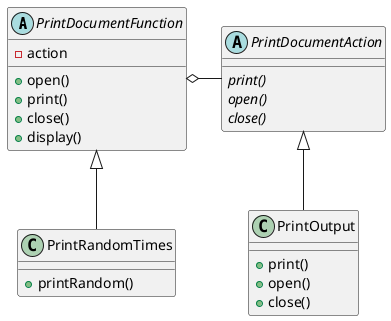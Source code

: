 @startuml

abstract class PrintDocumentFunction {
    - action
    + open()
    + print()
    + close()
    + display()
}

class PrintRandomTimes {
    + printRandom()
}

abstract class PrintDocumentAction {
    {abstract} print()
    {abstract} open()
    {abstract} close()
}

class PrintOutput {
    + print()
    + open()
    + close()
}

PrintDocumentFunction <|-down- PrintRandomTimes
PrintDocumentFunction o-right- PrintDocumentAction
PrintDocumentAction <|-down- PrintOutput

@enduml